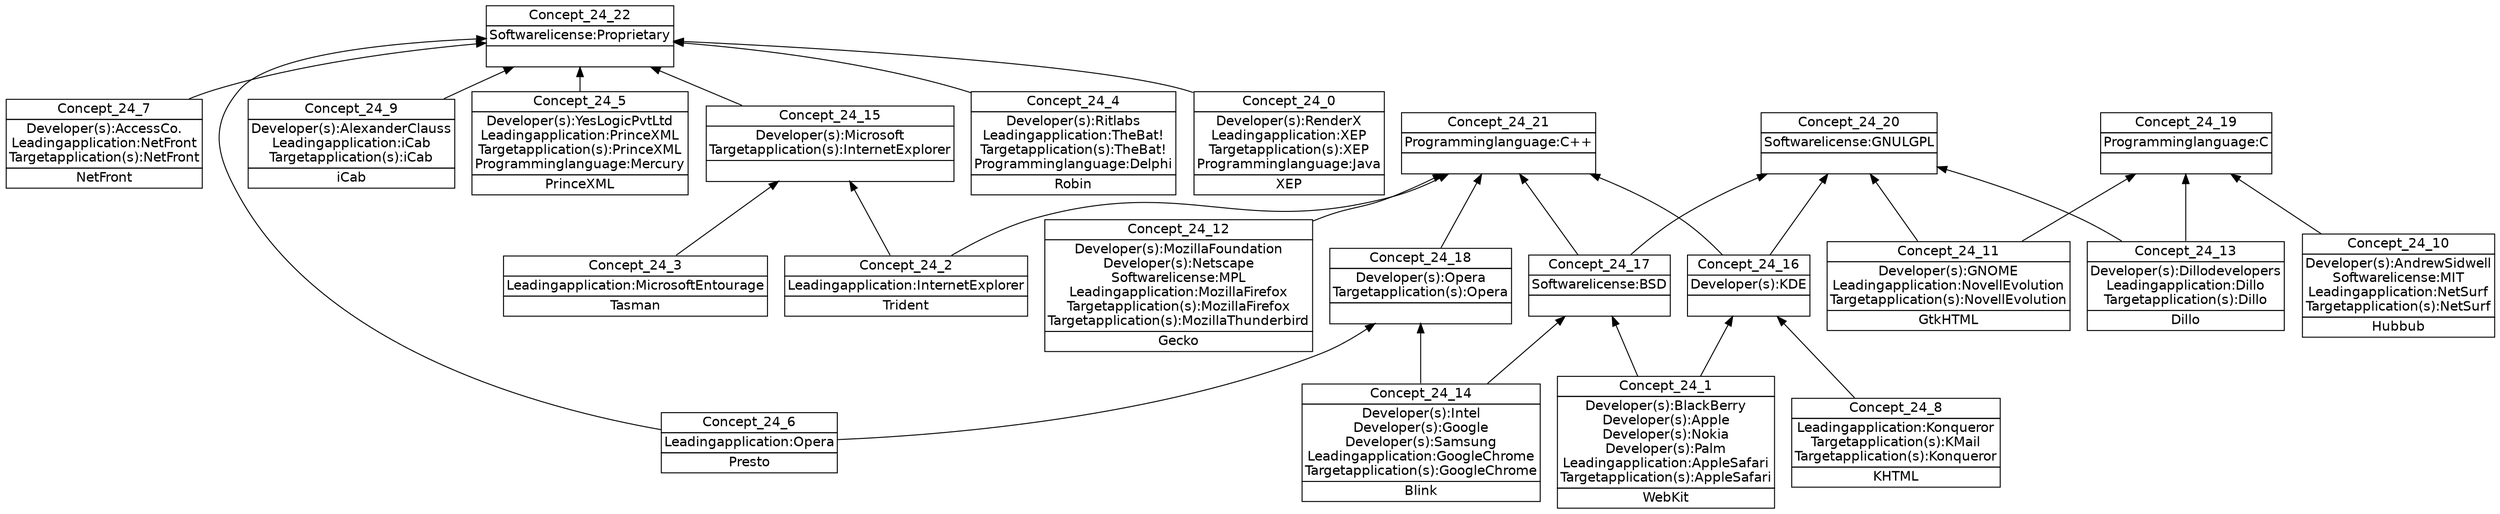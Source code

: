digraph G { 
	rankdir=BT;
	margin=0;
	node [margin="0.03,0.03",fontname="DejaVu Sans"];
	ranksep=0.3;
	nodesep=0.2;
//graph[label="name:24,concept number:23,object number:15,attribute number:61"
0 [shape=none,label=<<table border="0" cellborder="1" cellspacing="0" port="p"><tr><td>Concept_24_4</td></tr><tr><td>Developer(s):Ritlabs<br/>Leadingapplication:TheBat!<br/>Targetapplication(s):TheBat!<br/>Programminglanguage:Delphi<br/></td></tr><tr><td>Robin<br/></td></tr></table>>];
10 [shape=none,label=<<table border="0" cellborder="1" cellspacing="0" port="p"><tr><td>Concept_24_11</td></tr><tr><td>Developer(s):GNOME<br/>Leadingapplication:NovellEvolution<br/>Targetapplication(s):NovellEvolution<br/></td></tr><tr><td>GtkHTML<br/></td></tr></table>>];
11 [shape=none,label=<<table border="0" cellborder="1" cellspacing="0" port="p"><tr><td>Concept_24_0</td></tr><tr><td>Developer(s):RenderX<br/>Leadingapplication:XEP<br/>Targetapplication(s):XEP<br/>Programminglanguage:Java<br/></td></tr><tr><td>XEP<br/></td></tr></table>>];
12 [shape=none,label=<<table border="0" cellborder="1" cellspacing="0" port="p"><tr><td>Concept_24_7</td></tr><tr><td>Developer(s):AccessCo.<br/>Leadingapplication:NetFront<br/>Targetapplication(s):NetFront<br/></td></tr><tr><td>NetFront<br/></td></tr></table>>];
17 [shape=none,label=<<table border="0" cellborder="1" cellspacing="0" port="p"><tr><td>Concept_24_6</td></tr><tr><td>Leadingapplication:Opera<br/></td></tr><tr><td>Presto<br/></td></tr></table>>];
18 [shape=none,label=<<table border="0" cellborder="1" cellspacing="0" port="p"><tr><td>Concept_24_8</td></tr><tr><td>Leadingapplication:Konqueror<br/>Targetapplication(s):KMail<br/>Targetapplication(s):Konqueror<br/></td></tr><tr><td>KHTML<br/></td></tr></table>>];
19 [shape=none,label=<<table border="0" cellborder="1" cellspacing="0" port="p"><tr><td>Concept_24_2</td></tr><tr><td>Leadingapplication:InternetExplorer<br/></td></tr><tr><td>Trident<br/></td></tr></table>>];
2 [shape=none,label=<<table border="0" cellborder="1" cellspacing="0" port="p"><tr><td>Concept_24_1</td></tr><tr><td>Developer(s):BlackBerry<br/>Developer(s):Apple<br/>Developer(s):Nokia<br/>Developer(s):Palm<br/>Leadingapplication:AppleSafari<br/>Targetapplication(s):AppleSafari<br/></td></tr><tr><td>WebKit<br/></td></tr></table>>];
20 [shape=none,label=<<table border="0" cellborder="1" cellspacing="0" port="p"><tr><td>Concept_24_3</td></tr><tr><td>Leadingapplication:MicrosoftEntourage<br/></td></tr><tr><td>Tasman<br/></td></tr></table>>];
3 [shape=none,label=<<table border="0" cellborder="1" cellspacing="0" port="p"><tr><td>Concept_24_12</td></tr><tr><td>Developer(s):MozillaFoundation<br/>Developer(s):Netscape<br/>Softwarelicense:MPL<br/>Leadingapplication:MozillaFirefox<br/>Targetapplication(s):MozillaFirefox<br/>Targetapplication(s):MozillaThunderbird<br/></td></tr><tr><td>Gecko<br/></td></tr></table>>];
4 [shape=none,label=<<table border="0" cellborder="1" cellspacing="0" port="p"><tr><td>Concept_24_9</td></tr><tr><td>Developer(s):AlexanderClauss<br/>Leadingapplication:iCab<br/>Targetapplication(s):iCab<br/></td></tr><tr><td>iCab<br/></td></tr></table>>];
5 [shape=none,label=<<table border="0" cellborder="1" cellspacing="0" port="p"><tr><td>Concept_24_10</td></tr><tr><td>Developer(s):AndrewSidwell<br/>Softwarelicense:MIT<br/>Leadingapplication:NetSurf<br/>Targetapplication(s):NetSurf<br/></td></tr><tr><td>Hubbub<br/></td></tr></table>>];
7 [shape=none,label=<<table border="0" cellborder="1" cellspacing="0" port="p"><tr><td>Concept_24_5</td></tr><tr><td>Developer(s):YesLogicPvtLtd<br/>Leadingapplication:PrinceXML<br/>Targetapplication(s):PrinceXML<br/>Programminglanguage:Mercury<br/></td></tr><tr><td>PrinceXML<br/></td></tr></table>>];
8 [shape=none,label=<<table border="0" cellborder="1" cellspacing="0" port="p"><tr><td>Concept_24_14</td></tr><tr><td>Developer(s):Intel<br/>Developer(s):Google<br/>Developer(s):Samsung<br/>Leadingapplication:GoogleChrome<br/>Targetapplication(s):GoogleChrome<br/></td></tr><tr><td>Blink<br/></td></tr></table>>];
9 [shape=none,label=<<table border="0" cellborder="1" cellspacing="0" port="p"><tr><td>Concept_24_13</td></tr><tr><td>Developer(s):Dillodevelopers<br/>Leadingapplication:Dillo<br/>Targetapplication(s):Dillo<br/></td></tr><tr><td>Dillo<br/></td></tr></table>>];
1 [shape=none,label=<<table border="0" cellborder="1" cellspacing="0" port="p"><tr><td>Concept_24_18</td></tr><tr><td>Developer(s):Opera<br/>Targetapplication(s):Opera<br/></td></tr><tr><td><br/></td></tr></table>>];
13 [shape=none,label=<<table border="0" cellborder="1" cellspacing="0" port="p"><tr><td>Concept_24_16</td></tr><tr><td>Developer(s):KDE<br/></td></tr><tr><td><br/></td></tr></table>>];
14 [shape=none,label=<<table border="0" cellborder="1" cellspacing="0" port="p"><tr><td>Concept_24_17</td></tr><tr><td>Softwarelicense:BSD<br/></td></tr><tr><td><br/></td></tr></table>>];
6 [shape=none,label=<<table border="0" cellborder="1" cellspacing="0" port="p"><tr><td>Concept_24_15</td></tr><tr><td>Developer(s):Microsoft<br/>Targetapplication(s):InternetExplorer<br/></td></tr><tr><td><br/></td></tr></table>>];
21 [shape=none,label=<<table border="0" cellborder="1" cellspacing="0" port="p"><tr><td>Concept_24_19</td></tr><tr><td>Programminglanguage:C<br/></td></tr><tr><td><br/></td></tr></table>>];
16 [shape=none,label=<<table border="0" cellborder="1" cellspacing="0" port="p"><tr><td>Concept_24_20</td></tr><tr><td>Softwarelicense:GNULGPL<br/></td></tr><tr><td><br/></td></tr></table>>];
22 [shape=none,label=<<table border="0" cellborder="1" cellspacing="0" port="p"><tr><td>Concept_24_21</td></tr><tr><td>Programminglanguage:C++<br/></td></tr><tr><td><br/></td></tr></table>>];
15 [shape=none,label=<<table border="0" cellborder="1" cellspacing="0" port="p"><tr><td>Concept_24_22</td></tr><tr><td>Softwarelicense:Proprietary<br/></td></tr><tr><td><br/></td></tr></table>>];
	8:p -> 1:p
	17:p -> 1:p
	18:p -> 13:p
	2:p -> 13:p
	8:p -> 14:p
	2:p -> 14:p
	19:p -> 6:p
	20:p -> 6:p
	9:p -> 21:p
	5:p -> 21:p
	10:p -> 21:p
	10:p -> 16:p
	9:p -> 16:p
	13:p -> 16:p
	14:p -> 16:p
	19:p -> 22:p
	13:p -> 22:p
	3:p -> 22:p
	1:p -> 22:p
	14:p -> 22:p
	0:p -> 15:p
	7:p -> 15:p
	4:p -> 15:p
	17:p -> 15:p
	12:p -> 15:p
	11:p -> 15:p
	6:p -> 15:p
}